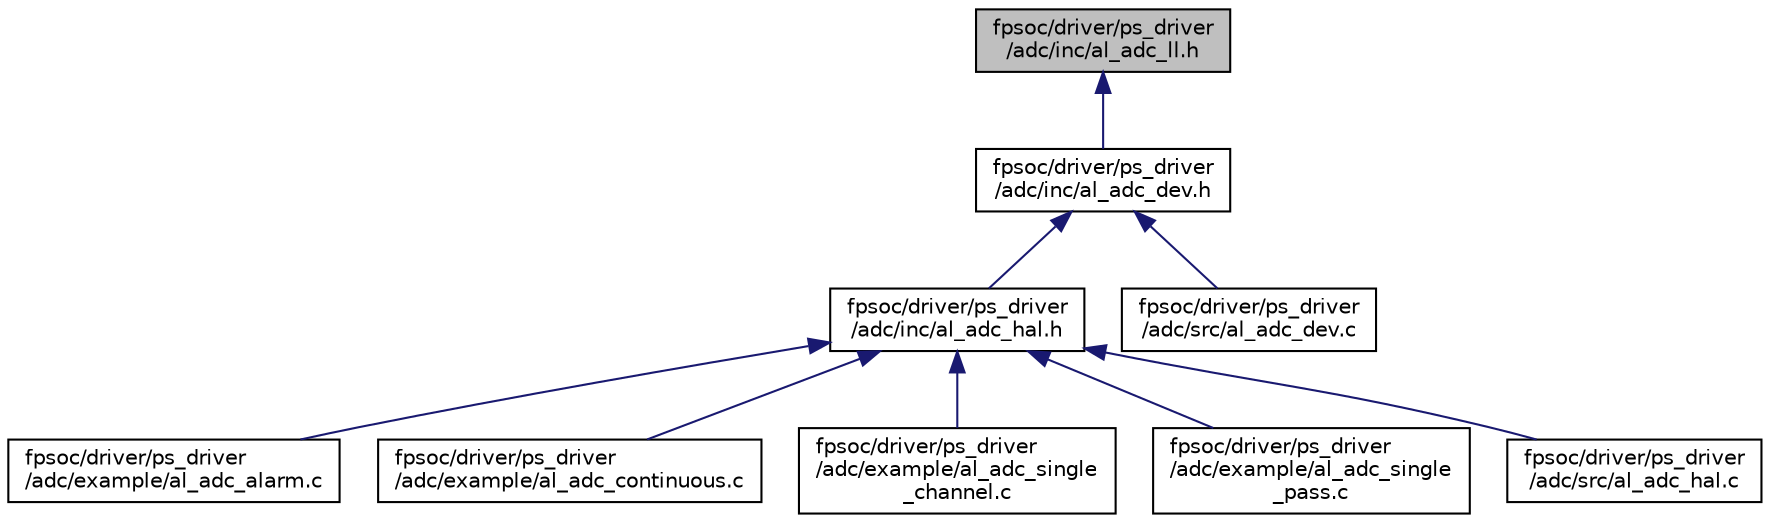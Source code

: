 digraph "fpsoc/driver/ps_driver/adc/inc/al_adc_ll.h"
{
  edge [fontname="Helvetica",fontsize="10",labelfontname="Helvetica",labelfontsize="10"];
  node [fontname="Helvetica",fontsize="10",shape=record];
  Node3 [label="fpsoc/driver/ps_driver\l/adc/inc/al_adc_ll.h",height=0.2,width=0.4,color="black", fillcolor="grey75", style="filled", fontcolor="black"];
  Node3 -> Node4 [dir="back",color="midnightblue",fontsize="10",style="solid",fontname="Helvetica"];
  Node4 [label="fpsoc/driver/ps_driver\l/adc/inc/al_adc_dev.h",height=0.2,width=0.4,color="black", fillcolor="white", style="filled",URL="$al__adc__dev_8h.html"];
  Node4 -> Node5 [dir="back",color="midnightblue",fontsize="10",style="solid",fontname="Helvetica"];
  Node5 [label="fpsoc/driver/ps_driver\l/adc/inc/al_adc_hal.h",height=0.2,width=0.4,color="black", fillcolor="white", style="filled",URL="$al__adc__hal_8h.html"];
  Node5 -> Node6 [dir="back",color="midnightblue",fontsize="10",style="solid",fontname="Helvetica"];
  Node6 [label="fpsoc/driver/ps_driver\l/adc/example/al_adc_alarm.c",height=0.2,width=0.4,color="black", fillcolor="white", style="filled",URL="$al__adc__alarm_8c.html",tooltip="If the adc exceeds the waterline, an alarm will be triggered through interruption. "];
  Node5 -> Node7 [dir="back",color="midnightblue",fontsize="10",style="solid",fontname="Helvetica"];
  Node7 [label="fpsoc/driver/ps_driver\l/adc/example/al_adc_continuous.c",height=0.2,width=0.4,color="black", fillcolor="white", style="filled",URL="$al__adc__continuous_8c.html",tooltip="adc in continuous mode read data through polled "];
  Node5 -> Node8 [dir="back",color="midnightblue",fontsize="10",style="solid",fontname="Helvetica"];
  Node8 [label="fpsoc/driver/ps_driver\l/adc/example/al_adc_single\l_channel.c",height=0.2,width=0.4,color="black", fillcolor="white", style="filled",URL="$al__adc__single__channel_8c.html",tooltip="adc in single channel mode read data through polled "];
  Node5 -> Node9 [dir="back",color="midnightblue",fontsize="10",style="solid",fontname="Helvetica"];
  Node9 [label="fpsoc/driver/ps_driver\l/adc/example/al_adc_single\l_pass.c",height=0.2,width=0.4,color="black", fillcolor="white", style="filled",URL="$al__adc__single__pass_8c.html",tooltip="adc in single pass mode read data through polled "];
  Node5 -> Node10 [dir="back",color="midnightblue",fontsize="10",style="solid",fontname="Helvetica"];
  Node10 [label="fpsoc/driver/ps_driver\l/adc/src/al_adc_hal.c",height=0.2,width=0.4,color="black", fillcolor="white", style="filled",URL="$al__adc__hal_8c.html"];
  Node4 -> Node11 [dir="back",color="midnightblue",fontsize="10",style="solid",fontname="Helvetica"];
  Node11 [label="fpsoc/driver/ps_driver\l/adc/src/al_adc_dev.c",height=0.2,width=0.4,color="black", fillcolor="white", style="filled",URL="$al__adc__dev_8c.html"];
}

